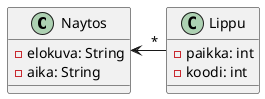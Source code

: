 @startuml
class Naytos {
-elokuva: String
-aika: String
}

class Lippu {
-paikka: int
-koodi: int
}

Naytos <- "*"Lippu
@enduml
